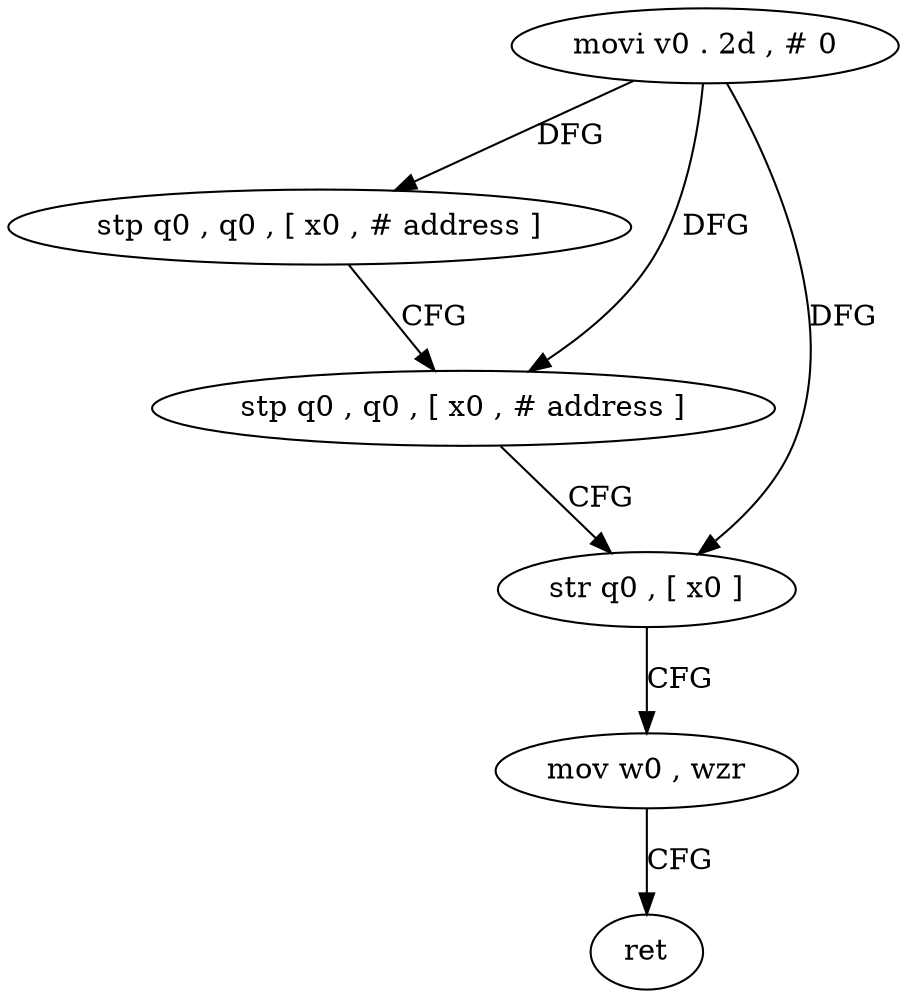 digraph "func" {
"181080" [label = "movi v0 . 2d , # 0" ]
"181084" [label = "stp q0 , q0 , [ x0 , # address ]" ]
"181088" [label = "stp q0 , q0 , [ x0 , # address ]" ]
"181092" [label = "str q0 , [ x0 ]" ]
"181096" [label = "mov w0 , wzr" ]
"181100" [label = "ret" ]
"181080" -> "181084" [ label = "DFG" ]
"181080" -> "181088" [ label = "DFG" ]
"181080" -> "181092" [ label = "DFG" ]
"181084" -> "181088" [ label = "CFG" ]
"181088" -> "181092" [ label = "CFG" ]
"181092" -> "181096" [ label = "CFG" ]
"181096" -> "181100" [ label = "CFG" ]
}
